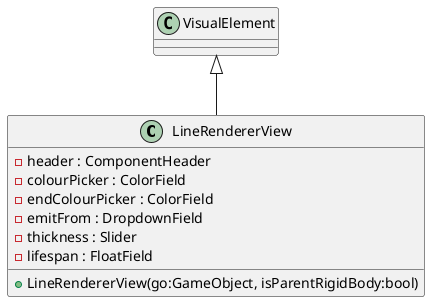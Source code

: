 @startuml
class LineRendererView {
    - header : ComponentHeader
    - colourPicker : ColorField
    - endColourPicker : ColorField
    - emitFrom : DropdownField
    - thickness : Slider
    - lifespan : FloatField
    + LineRendererView(go:GameObject, isParentRigidBody:bool)
}
VisualElement <|-- LineRendererView
@enduml
